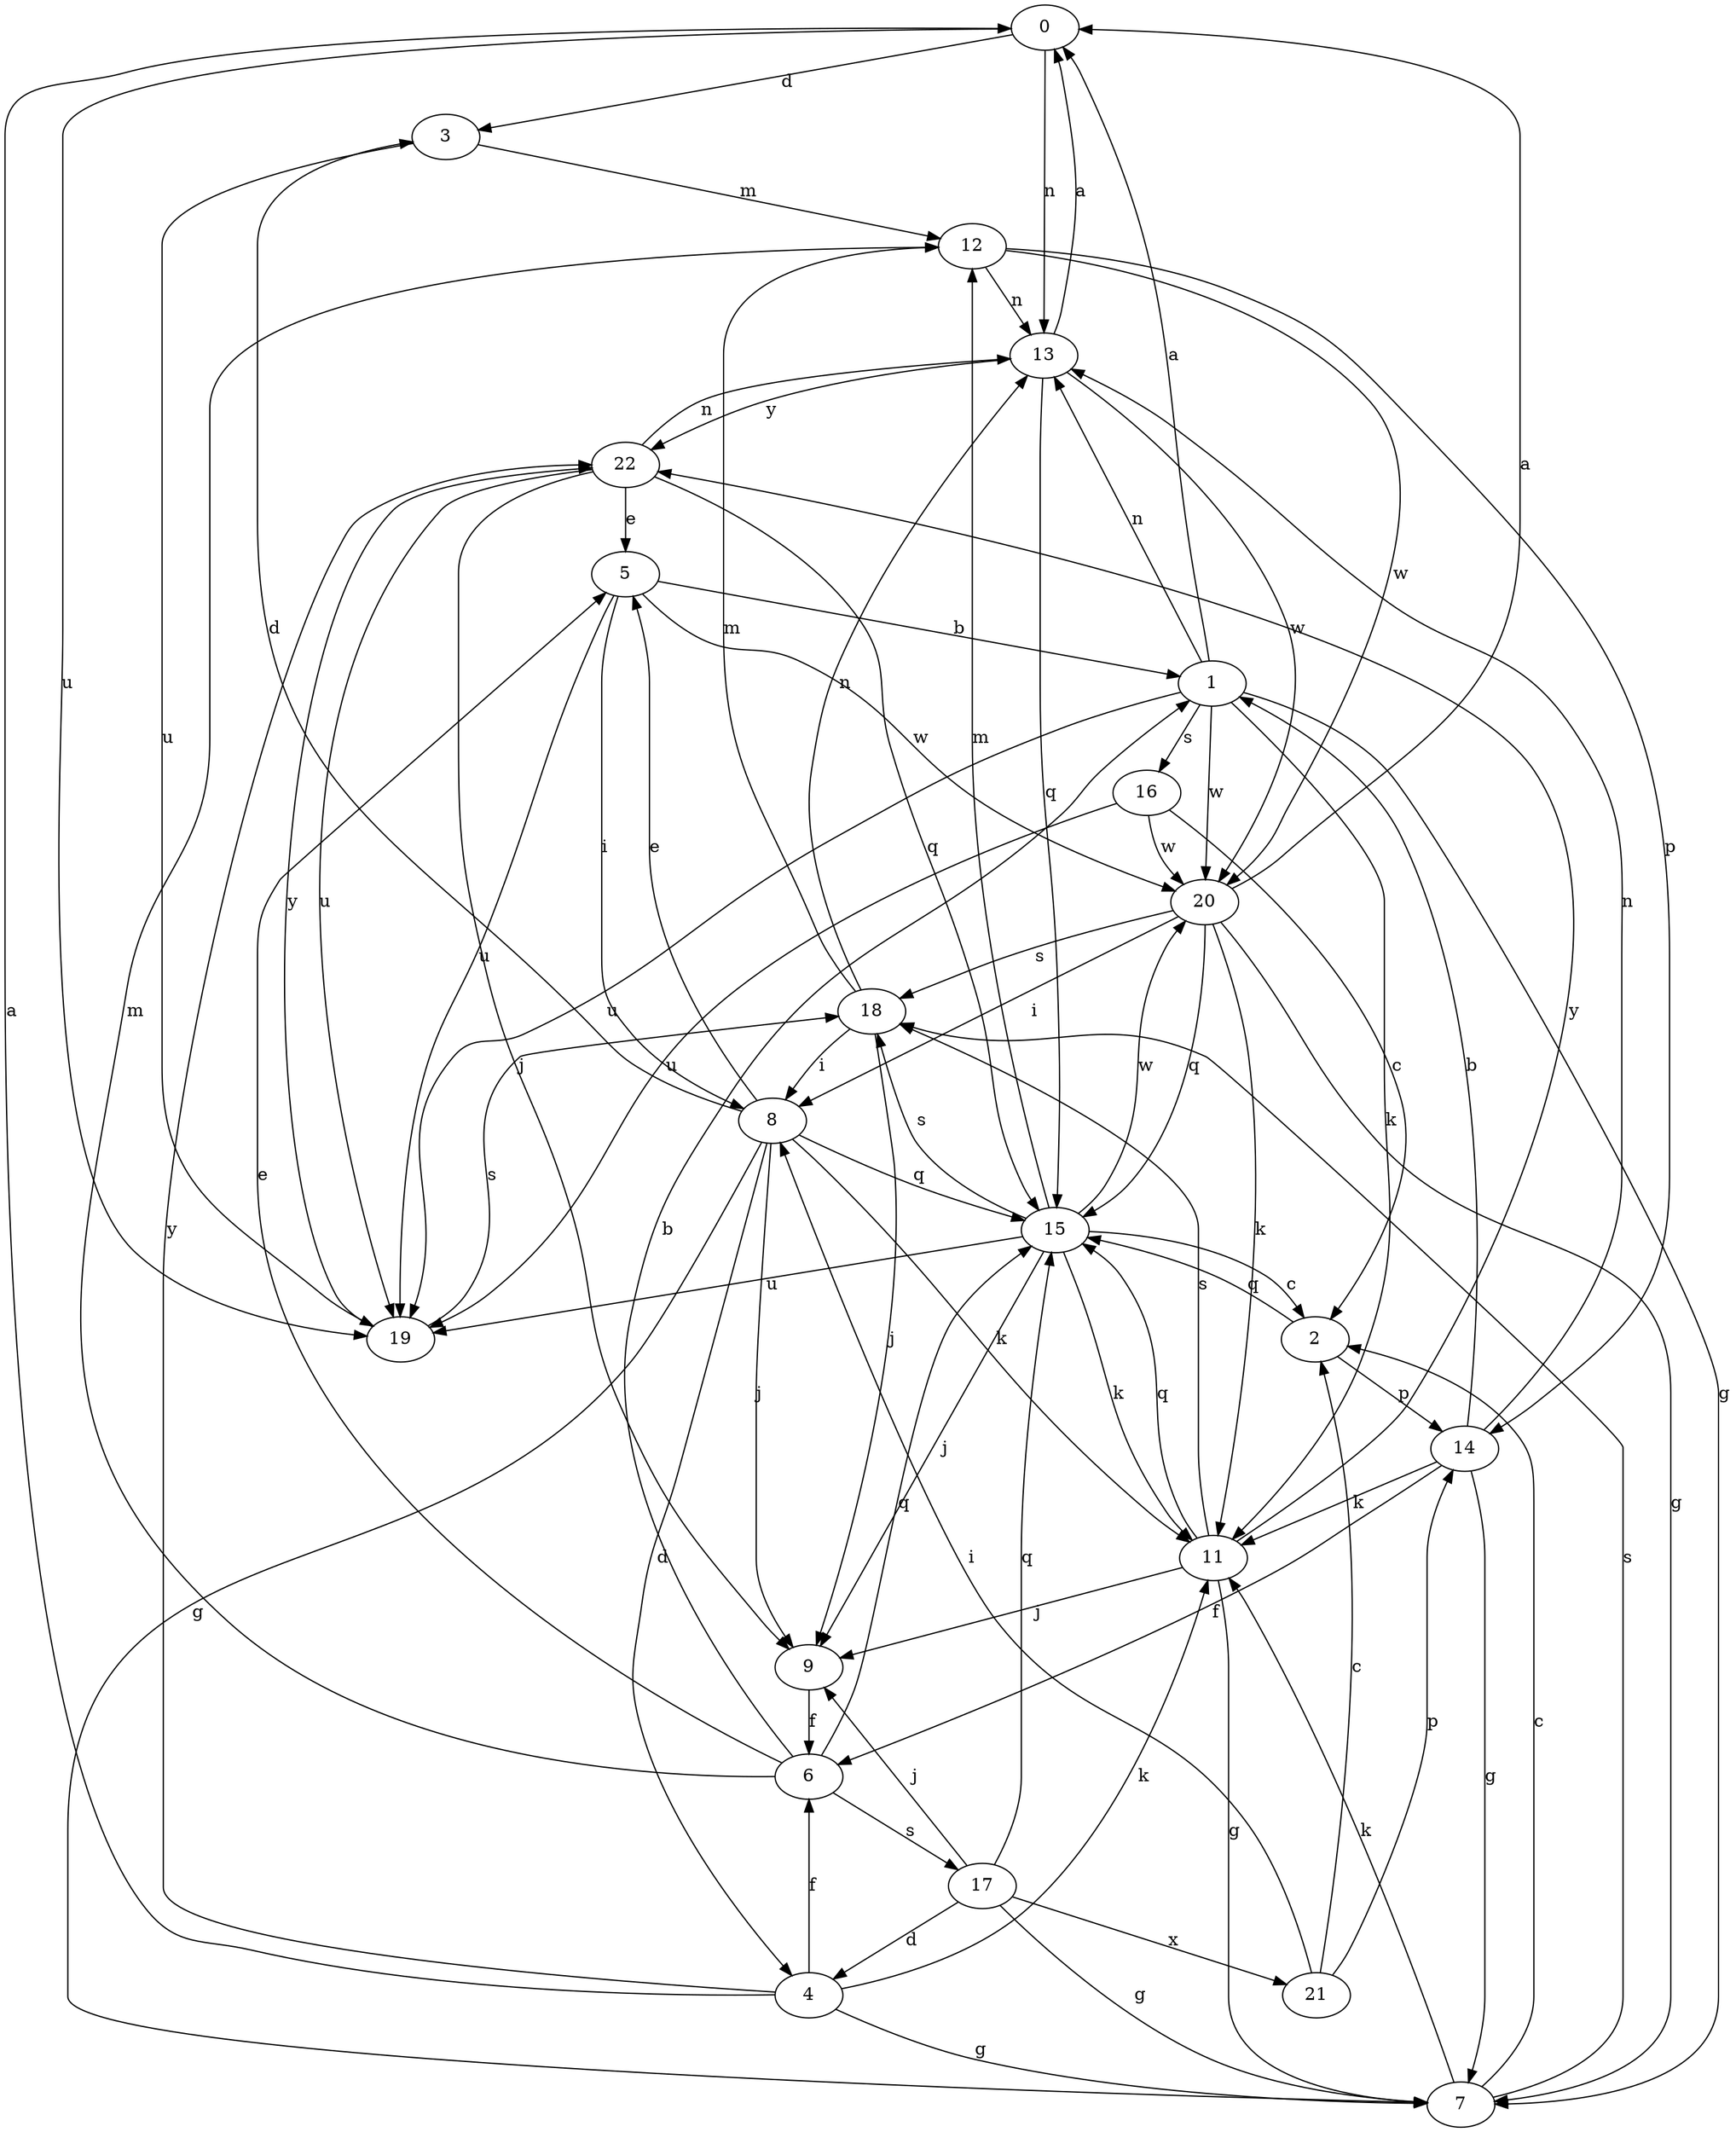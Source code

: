 strict digraph  {
0;
1;
2;
3;
4;
5;
6;
7;
8;
9;
11;
12;
13;
14;
15;
16;
17;
18;
19;
20;
21;
22;
0 -> 3  [label=d];
0 -> 13  [label=n];
0 -> 19  [label=u];
1 -> 0  [label=a];
1 -> 7  [label=g];
1 -> 11  [label=k];
1 -> 13  [label=n];
1 -> 16  [label=s];
1 -> 19  [label=u];
1 -> 20  [label=w];
2 -> 14  [label=p];
2 -> 15  [label=q];
3 -> 12  [label=m];
3 -> 19  [label=u];
4 -> 0  [label=a];
4 -> 6  [label=f];
4 -> 7  [label=g];
4 -> 11  [label=k];
4 -> 22  [label=y];
5 -> 1  [label=b];
5 -> 8  [label=i];
5 -> 19  [label=u];
5 -> 20  [label=w];
6 -> 1  [label=b];
6 -> 5  [label=e];
6 -> 12  [label=m];
6 -> 15  [label=q];
6 -> 17  [label=s];
7 -> 2  [label=c];
7 -> 11  [label=k];
7 -> 18  [label=s];
8 -> 3  [label=d];
8 -> 4  [label=d];
8 -> 5  [label=e];
8 -> 7  [label=g];
8 -> 9  [label=j];
8 -> 11  [label=k];
8 -> 15  [label=q];
9 -> 6  [label=f];
11 -> 7  [label=g];
11 -> 9  [label=j];
11 -> 15  [label=q];
11 -> 18  [label=s];
11 -> 22  [label=y];
12 -> 13  [label=n];
12 -> 14  [label=p];
12 -> 20  [label=w];
13 -> 0  [label=a];
13 -> 15  [label=q];
13 -> 20  [label=w];
13 -> 22  [label=y];
14 -> 1  [label=b];
14 -> 6  [label=f];
14 -> 7  [label=g];
14 -> 11  [label=k];
14 -> 13  [label=n];
15 -> 2  [label=c];
15 -> 9  [label=j];
15 -> 11  [label=k];
15 -> 12  [label=m];
15 -> 18  [label=s];
15 -> 19  [label=u];
15 -> 20  [label=w];
16 -> 2  [label=c];
16 -> 19  [label=u];
16 -> 20  [label=w];
17 -> 4  [label=d];
17 -> 7  [label=g];
17 -> 9  [label=j];
17 -> 15  [label=q];
17 -> 21  [label=x];
18 -> 8  [label=i];
18 -> 9  [label=j];
18 -> 12  [label=m];
18 -> 13  [label=n];
19 -> 18  [label=s];
19 -> 22  [label=y];
20 -> 0  [label=a];
20 -> 7  [label=g];
20 -> 8  [label=i];
20 -> 11  [label=k];
20 -> 15  [label=q];
20 -> 18  [label=s];
21 -> 2  [label=c];
21 -> 8  [label=i];
21 -> 14  [label=p];
22 -> 5  [label=e];
22 -> 9  [label=j];
22 -> 13  [label=n];
22 -> 15  [label=q];
22 -> 19  [label=u];
}
